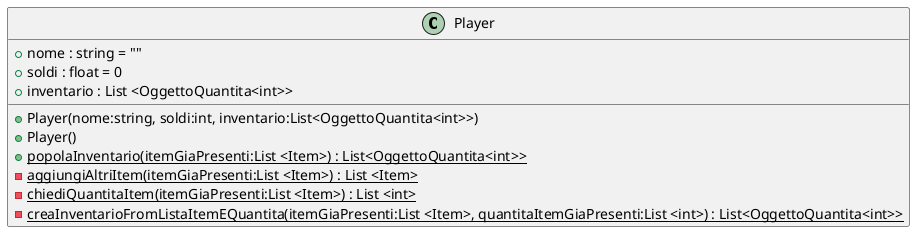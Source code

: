 @startuml
class Player {
    + nome : string = ""
    + soldi : float = 0
    + inventario : List <OggettoQuantita<int>>
    + Player(nome:string, soldi:int, inventario:List<OggettoQuantita<int>>)
    + Player()
    + {static} popolaInventario(itemGiaPresenti:List <Item>) : List<OggettoQuantita<int>>
    - {static} aggiungiAltriItem(itemGiaPresenti:List <Item>) : List <Item>
    - {static} chiediQuantitaItem(itemGiaPresenti:List <Item>) : List <int>
    - {static} creaInventarioFromListaItemEQuantita(itemGiaPresenti:List <Item>, quantitaItemGiaPresenti:List <int>) : List<OggettoQuantita<int>>
}
@enduml
